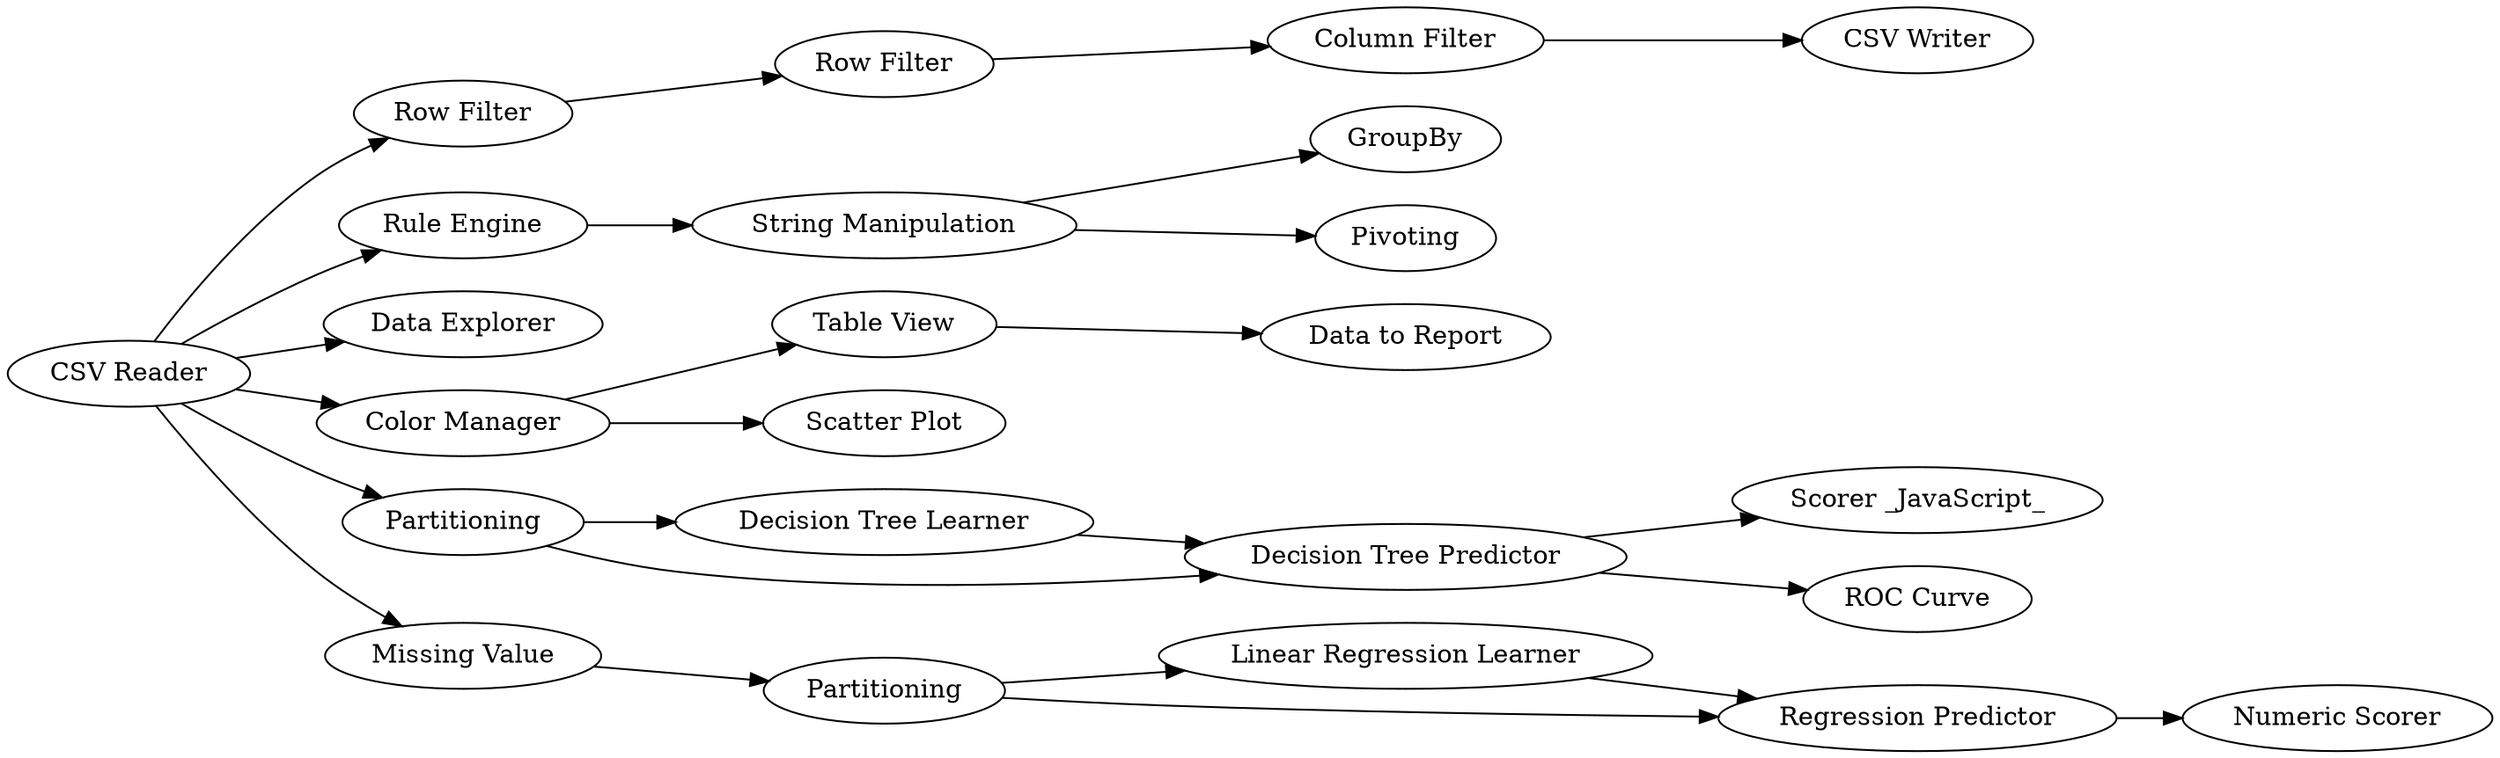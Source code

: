 digraph {
	1 [label="CSV Reader"]
	2 [label="Row Filter"]
	3 [label="Row Filter"]
	4 [label="Column Filter"]
	5 [label="Rule Engine"]
	6 [label="String Manipulation"]
	7 [label=GroupBy]
	8 [label=Pivoting]
	9 [label="Data Explorer"]
	10 [label="Color Manager"]
	11 [label="Table View"]
	13 [label="Data to Report"]
	14 [label="Scatter Plot"]
	15 [label="CSV Writer"]
	16 [label=Partitioning]
	17 [label=Partitioning]
	18 [label="Missing Value"]
	19 [label="Linear Regression Learner"]
	20 [label="Regression Predictor"]
	21 [label="Numeric Scorer"]
	22 [label="Decision Tree Learner"]
	23 [label="Decision Tree Predictor"]
	24 [label="Scorer _JavaScript_"]
	25 [label="ROC Curve"]
	1 -> 2
	1 -> 5
	1 -> 9
	1 -> 10
	1 -> 18
	1 -> 17
	2 -> 3
	3 -> 4
	4 -> 15
	5 -> 6
	6 -> 8
	6 -> 7
	10 -> 11
	10 -> 14
	11 -> 13
	16 -> 20
	16 -> 19
	17 -> 22
	17 -> 23
	18 -> 16
	19 -> 20
	20 -> 21
	22 -> 23
	23 -> 24
	23 -> 25
	rankdir=LR
}
